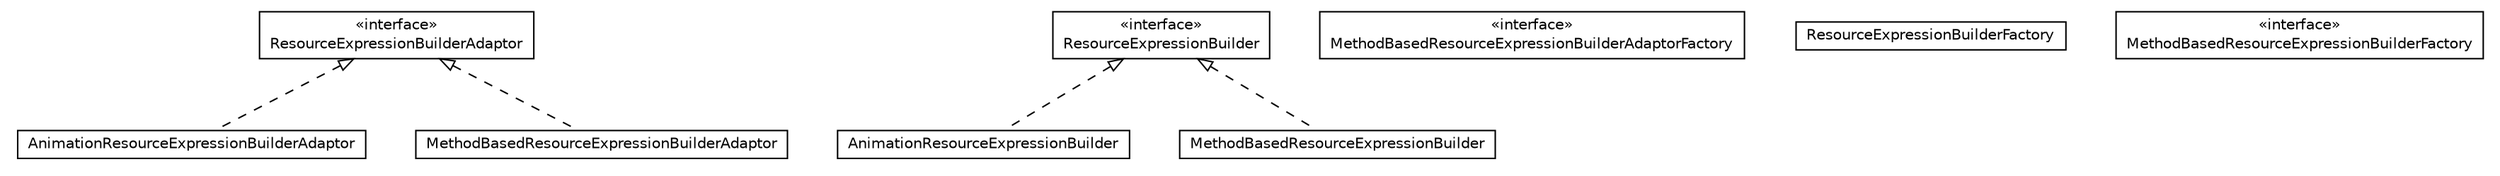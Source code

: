 #!/usr/local/bin/dot
#
# Class diagram 
# Generated by UMLGraph version 5.1 (http://www.umlgraph.org/)
#

digraph G {
	edge [fontname="Helvetica",fontsize=10,labelfontname="Helvetica",labelfontsize=10];
	node [fontname="Helvetica",fontsize=10,shape=plaintext];
	nodesep=0.25;
	ranksep=0.5;
	// org.androidtransfuse.gen.variableBuilder.resource.ResourceExpressionBuilderAdaptor
	c5087 [label=<<table title="org.androidtransfuse.gen.variableBuilder.resource.ResourceExpressionBuilderAdaptor" border="0" cellborder="1" cellspacing="0" cellpadding="2" port="p" href="./ResourceExpressionBuilderAdaptor.html">
		<tr><td><table border="0" cellspacing="0" cellpadding="1">
<tr><td align="center" balign="center"> &#171;interface&#187; </td></tr>
<tr><td align="center" balign="center"> ResourceExpressionBuilderAdaptor </td></tr>
		</table></td></tr>
		</table>>, fontname="Helvetica", fontcolor="black", fontsize=10.0];
	// org.androidtransfuse.gen.variableBuilder.resource.AnimationResourceExpressionBuilder
	c5088 [label=<<table title="org.androidtransfuse.gen.variableBuilder.resource.AnimationResourceExpressionBuilder" border="0" cellborder="1" cellspacing="0" cellpadding="2" port="p" href="./AnimationResourceExpressionBuilder.html">
		<tr><td><table border="0" cellspacing="0" cellpadding="1">
<tr><td align="center" balign="center"> AnimationResourceExpressionBuilder </td></tr>
		</table></td></tr>
		</table>>, fontname="Helvetica", fontcolor="black", fontsize=10.0];
	// org.androidtransfuse.gen.variableBuilder.resource.MethodBasedResourceExpressionBuilder
	c5089 [label=<<table title="org.androidtransfuse.gen.variableBuilder.resource.MethodBasedResourceExpressionBuilder" border="0" cellborder="1" cellspacing="0" cellpadding="2" port="p" href="./MethodBasedResourceExpressionBuilder.html">
		<tr><td><table border="0" cellspacing="0" cellpadding="1">
<tr><td align="center" balign="center"> MethodBasedResourceExpressionBuilder </td></tr>
		</table></td></tr>
		</table>>, fontname="Helvetica", fontcolor="black", fontsize=10.0];
	// org.androidtransfuse.gen.variableBuilder.resource.AnimationResourceExpressionBuilderAdaptor
	c5090 [label=<<table title="org.androidtransfuse.gen.variableBuilder.resource.AnimationResourceExpressionBuilderAdaptor" border="0" cellborder="1" cellspacing="0" cellpadding="2" port="p" href="./AnimationResourceExpressionBuilderAdaptor.html">
		<tr><td><table border="0" cellspacing="0" cellpadding="1">
<tr><td align="center" balign="center"> AnimationResourceExpressionBuilderAdaptor </td></tr>
		</table></td></tr>
		</table>>, fontname="Helvetica", fontcolor="black", fontsize=10.0];
	// org.androidtransfuse.gen.variableBuilder.resource.MethodBasedResourceExpressionBuilderAdaptorFactory
	c5091 [label=<<table title="org.androidtransfuse.gen.variableBuilder.resource.MethodBasedResourceExpressionBuilderAdaptorFactory" border="0" cellborder="1" cellspacing="0" cellpadding="2" port="p" href="./MethodBasedResourceExpressionBuilderAdaptorFactory.html">
		<tr><td><table border="0" cellspacing="0" cellpadding="1">
<tr><td align="center" balign="center"> &#171;interface&#187; </td></tr>
<tr><td align="center" balign="center"> MethodBasedResourceExpressionBuilderAdaptorFactory </td></tr>
		</table></td></tr>
		</table>>, fontname="Helvetica", fontcolor="black", fontsize=10.0];
	// org.androidtransfuse.gen.variableBuilder.resource.ResourceExpressionBuilder
	c5092 [label=<<table title="org.androidtransfuse.gen.variableBuilder.resource.ResourceExpressionBuilder" border="0" cellborder="1" cellspacing="0" cellpadding="2" port="p" href="./ResourceExpressionBuilder.html">
		<tr><td><table border="0" cellspacing="0" cellpadding="1">
<tr><td align="center" balign="center"> &#171;interface&#187; </td></tr>
<tr><td align="center" balign="center"> ResourceExpressionBuilder </td></tr>
		</table></td></tr>
		</table>>, fontname="Helvetica", fontcolor="black", fontsize=10.0];
	// org.androidtransfuse.gen.variableBuilder.resource.MethodBasedResourceExpressionBuilderAdaptor
	c5093 [label=<<table title="org.androidtransfuse.gen.variableBuilder.resource.MethodBasedResourceExpressionBuilderAdaptor" border="0" cellborder="1" cellspacing="0" cellpadding="2" port="p" href="./MethodBasedResourceExpressionBuilderAdaptor.html">
		<tr><td><table border="0" cellspacing="0" cellpadding="1">
<tr><td align="center" balign="center"> MethodBasedResourceExpressionBuilderAdaptor </td></tr>
		</table></td></tr>
		</table>>, fontname="Helvetica", fontcolor="black", fontsize=10.0];
	// org.androidtransfuse.gen.variableBuilder.resource.ResourceExpressionBuilderFactory
	c5094 [label=<<table title="org.androidtransfuse.gen.variableBuilder.resource.ResourceExpressionBuilderFactory" border="0" cellborder="1" cellspacing="0" cellpadding="2" port="p" href="./ResourceExpressionBuilderFactory.html">
		<tr><td><table border="0" cellspacing="0" cellpadding="1">
<tr><td align="center" balign="center"> ResourceExpressionBuilderFactory </td></tr>
		</table></td></tr>
		</table>>, fontname="Helvetica", fontcolor="black", fontsize=10.0];
	// org.androidtransfuse.gen.variableBuilder.resource.MethodBasedResourceExpressionBuilderFactory
	c5095 [label=<<table title="org.androidtransfuse.gen.variableBuilder.resource.MethodBasedResourceExpressionBuilderFactory" border="0" cellborder="1" cellspacing="0" cellpadding="2" port="p" href="./MethodBasedResourceExpressionBuilderFactory.html">
		<tr><td><table border="0" cellspacing="0" cellpadding="1">
<tr><td align="center" balign="center"> &#171;interface&#187; </td></tr>
<tr><td align="center" balign="center"> MethodBasedResourceExpressionBuilderFactory </td></tr>
		</table></td></tr>
		</table>>, fontname="Helvetica", fontcolor="black", fontsize=10.0];
	//org.androidtransfuse.gen.variableBuilder.resource.AnimationResourceExpressionBuilder implements org.androidtransfuse.gen.variableBuilder.resource.ResourceExpressionBuilder
	c5092:p -> c5088:p [dir=back,arrowtail=empty,style=dashed];
	//org.androidtransfuse.gen.variableBuilder.resource.MethodBasedResourceExpressionBuilder implements org.androidtransfuse.gen.variableBuilder.resource.ResourceExpressionBuilder
	c5092:p -> c5089:p [dir=back,arrowtail=empty,style=dashed];
	//org.androidtransfuse.gen.variableBuilder.resource.AnimationResourceExpressionBuilderAdaptor implements org.androidtransfuse.gen.variableBuilder.resource.ResourceExpressionBuilderAdaptor
	c5087:p -> c5090:p [dir=back,arrowtail=empty,style=dashed];
	//org.androidtransfuse.gen.variableBuilder.resource.MethodBasedResourceExpressionBuilderAdaptor implements org.androidtransfuse.gen.variableBuilder.resource.ResourceExpressionBuilderAdaptor
	c5087:p -> c5093:p [dir=back,arrowtail=empty,style=dashed];
}

